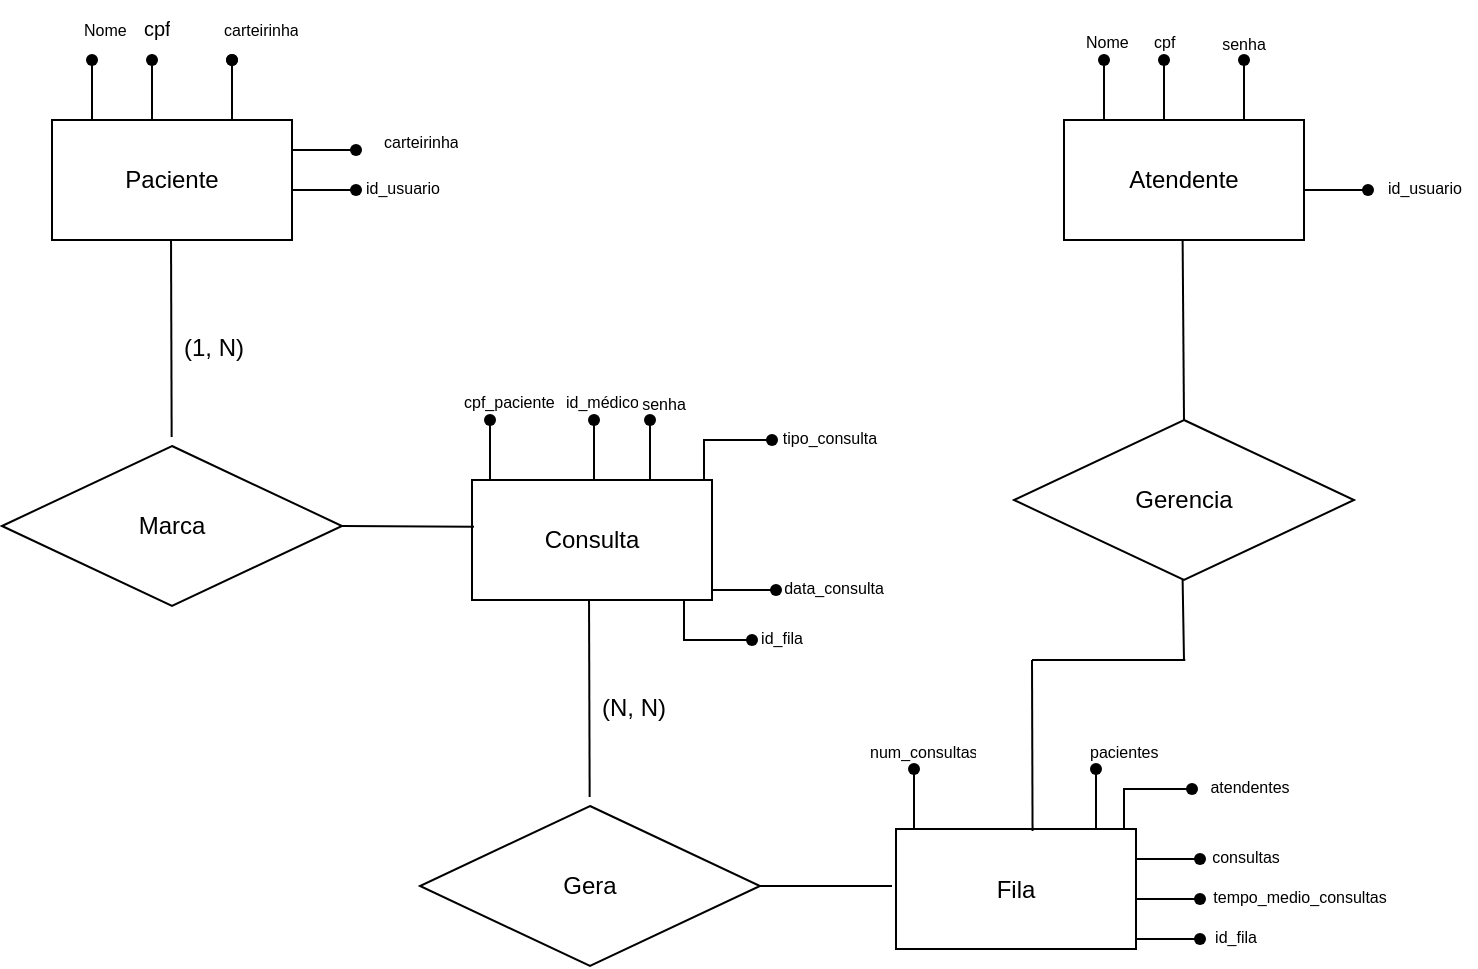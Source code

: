 <mxfile version="24.7.16">
  <diagram name="Página-1" id="Rne8Q4E5Z68Fv6RfJgmc">
    <mxGraphModel dx="1195" dy="622" grid="1" gridSize="10" guides="1" tooltips="1" connect="1" arrows="1" fold="1" page="1" pageScale="1" pageWidth="827" pageHeight="1169" math="0" shadow="0">
      <root>
        <mxCell id="0" />
        <mxCell id="1" parent="0" />
        <mxCell id="KwUUc0fZLPBuSwW-2aCg-1" value="Paciente" style="rounded=0;whiteSpace=wrap;html=1;" vertex="1" parent="1">
          <mxGeometry x="30" y="60" width="120" height="60" as="geometry" />
        </mxCell>
        <mxCell id="KwUUc0fZLPBuSwW-2aCg-4" value="" style="shape=partialRectangle;whiteSpace=wrap;html=1;right=0;top=0;bottom=0;fillColor=none;routingCenterX=-0.5;" vertex="1" parent="1">
          <mxGeometry x="50" y="30" width="10" height="30" as="geometry" />
        </mxCell>
        <mxCell id="KwUUc0fZLPBuSwW-2aCg-8" value="" style="group" vertex="1" connectable="0" parent="1">
          <mxGeometry x="40" width="40" height="40" as="geometry" />
        </mxCell>
        <mxCell id="KwUUc0fZLPBuSwW-2aCg-7" value="&lt;font style=&quot;font-size: 8px;&quot;&gt;Nome&lt;/font&gt;" style="text;strokeColor=none;fillColor=none;spacingLeft=4;spacingRight=4;overflow=hidden;rotatable=0;points=[[0,0.5],[1,0.5]];portConstraint=eastwest;fontSize=12;whiteSpace=wrap;html=1;" vertex="1" parent="KwUUc0fZLPBuSwW-2aCg-8">
          <mxGeometry width="40" height="20" as="geometry" />
        </mxCell>
        <mxCell id="KwUUc0fZLPBuSwW-2aCg-9" value="" style="group" vertex="1" connectable="0" parent="KwUUc0fZLPBuSwW-2aCg-8">
          <mxGeometry y="20" width="20" height="20" as="geometry" />
        </mxCell>
        <mxCell id="KwUUc0fZLPBuSwW-2aCg-6" style="edgeStyle=orthogonalEdgeStyle;rounded=0;orthogonalLoop=1;jettySize=auto;html=1;exitX=0;exitY=0;exitDx=0;exitDy=0;" edge="1" parent="KwUUc0fZLPBuSwW-2aCg-9" source="KwUUc0fZLPBuSwW-2aCg-4" target="KwUUc0fZLPBuSwW-2aCg-5">
          <mxGeometry relative="1" as="geometry" />
        </mxCell>
        <mxCell id="KwUUc0fZLPBuSwW-2aCg-5" value="" style="shape=waypoint;sketch=0;fillStyle=solid;size=6;pointerEvents=1;points=[];fillColor=none;resizable=0;rotatable=0;perimeter=centerPerimeter;snapToPoint=1;" vertex="1" parent="KwUUc0fZLPBuSwW-2aCg-9">
          <mxGeometry width="20" height="20" as="geometry" />
        </mxCell>
        <mxCell id="KwUUc0fZLPBuSwW-2aCg-13" value="" style="shape=partialRectangle;whiteSpace=wrap;html=1;right=0;top=0;bottom=0;fillColor=none;routingCenterX=-0.5;" vertex="1" parent="1">
          <mxGeometry x="80" y="30" width="10" height="30" as="geometry" />
        </mxCell>
        <mxCell id="KwUUc0fZLPBuSwW-2aCg-14" value="" style="group" vertex="1" connectable="0" parent="1">
          <mxGeometry x="70" width="40" height="40" as="geometry" />
        </mxCell>
        <mxCell id="KwUUc0fZLPBuSwW-2aCg-15" value="&lt;font size=&quot;1&quot;&gt;cpf&lt;/font&gt;" style="text;strokeColor=none;fillColor=none;spacingLeft=4;spacingRight=4;overflow=hidden;rotatable=0;points=[[0,0.5],[1,0.5]];portConstraint=eastwest;fontSize=12;whiteSpace=wrap;html=1;" vertex="1" parent="KwUUc0fZLPBuSwW-2aCg-14">
          <mxGeometry width="40" height="20" as="geometry" />
        </mxCell>
        <mxCell id="KwUUc0fZLPBuSwW-2aCg-16" value="" style="group" vertex="1" connectable="0" parent="KwUUc0fZLPBuSwW-2aCg-14">
          <mxGeometry y="20" width="20" height="20" as="geometry" />
        </mxCell>
        <mxCell id="KwUUc0fZLPBuSwW-2aCg-17" style="edgeStyle=orthogonalEdgeStyle;rounded=0;orthogonalLoop=1;jettySize=auto;html=1;exitX=0;exitY=0;exitDx=0;exitDy=0;" edge="1" parent="KwUUc0fZLPBuSwW-2aCg-16" target="KwUUc0fZLPBuSwW-2aCg-18">
          <mxGeometry relative="1" as="geometry" />
        </mxCell>
        <mxCell id="KwUUc0fZLPBuSwW-2aCg-18" value="" style="shape=waypoint;sketch=0;fillStyle=solid;size=6;pointerEvents=1;points=[];fillColor=none;resizable=0;rotatable=0;perimeter=centerPerimeter;snapToPoint=1;" vertex="1" parent="KwUUc0fZLPBuSwW-2aCg-16">
          <mxGeometry width="20" height="20" as="geometry" />
        </mxCell>
        <mxCell id="KwUUc0fZLPBuSwW-2aCg-19" value="" style="group" vertex="1" connectable="0" parent="1">
          <mxGeometry x="110" y="20" width="20" height="40" as="geometry" />
        </mxCell>
        <mxCell id="KwUUc0fZLPBuSwW-2aCg-20" style="edgeStyle=orthogonalEdgeStyle;rounded=0;orthogonalLoop=1;jettySize=auto;html=1;exitX=0;exitY=0;exitDx=0;exitDy=0;" edge="1" parent="KwUUc0fZLPBuSwW-2aCg-19" target="KwUUc0fZLPBuSwW-2aCg-21">
          <mxGeometry relative="1" as="geometry" />
        </mxCell>
        <mxCell id="KwUUc0fZLPBuSwW-2aCg-21" value="" style="shape=waypoint;sketch=0;fillStyle=solid;size=6;pointerEvents=1;points=[];fillColor=none;resizable=0;rotatable=0;perimeter=centerPerimeter;snapToPoint=1;" vertex="1" parent="KwUUc0fZLPBuSwW-2aCg-19">
          <mxGeometry width="20" height="20" as="geometry" />
        </mxCell>
        <mxCell id="KwUUc0fZLPBuSwW-2aCg-23" value="" style="shape=partialRectangle;whiteSpace=wrap;html=1;right=0;top=0;bottom=0;fillColor=none;routingCenterX=-0.5;" vertex="1" parent="KwUUc0fZLPBuSwW-2aCg-19">
          <mxGeometry x="10" y="10" width="10" height="30" as="geometry" />
        </mxCell>
        <mxCell id="KwUUc0fZLPBuSwW-2aCg-29" value="" style="group" vertex="1" connectable="0" parent="1">
          <mxGeometry x="110" width="50" height="40" as="geometry" />
        </mxCell>
        <mxCell id="KwUUc0fZLPBuSwW-2aCg-30" value="&lt;font style=&quot;font-size: 8px;&quot;&gt;carteirinha&lt;/font&gt;" style="text;strokeColor=none;fillColor=none;spacingLeft=4;spacingRight=4;overflow=hidden;rotatable=0;points=[[0,0.5],[1,0.5]];portConstraint=eastwest;fontSize=12;whiteSpace=wrap;html=1;" vertex="1" parent="KwUUc0fZLPBuSwW-2aCg-29">
          <mxGeometry width="50" height="20" as="geometry" />
        </mxCell>
        <mxCell id="KwUUc0fZLPBuSwW-2aCg-31" value="" style="group" vertex="1" connectable="0" parent="KwUUc0fZLPBuSwW-2aCg-29">
          <mxGeometry y="20" width="25" height="20" as="geometry" />
        </mxCell>
        <mxCell id="KwUUc0fZLPBuSwW-2aCg-32" style="edgeStyle=orthogonalEdgeStyle;rounded=0;orthogonalLoop=1;jettySize=auto;html=1;exitX=0;exitY=0;exitDx=0;exitDy=0;" edge="1" parent="KwUUc0fZLPBuSwW-2aCg-31" target="KwUUc0fZLPBuSwW-2aCg-33">
          <mxGeometry relative="1" as="geometry" />
        </mxCell>
        <mxCell id="KwUUc0fZLPBuSwW-2aCg-33" value="" style="shape=waypoint;sketch=0;fillStyle=solid;size=6;pointerEvents=1;points=[];fillColor=none;resizable=0;rotatable=0;perimeter=centerPerimeter;snapToPoint=1;" vertex="1" parent="KwUUc0fZLPBuSwW-2aCg-31">
          <mxGeometry width="20" height="20" as="geometry" />
        </mxCell>
        <mxCell id="KwUUc0fZLPBuSwW-2aCg-34" value="" style="line;strokeWidth=1;rotatable=0;dashed=0;labelPosition=right;align=left;verticalAlign=middle;spacingTop=0;spacingLeft=6;points=[];portConstraint=eastwest;" vertex="1" parent="1">
          <mxGeometry x="150" y="70" width="30" height="10" as="geometry" />
        </mxCell>
        <mxCell id="KwUUc0fZLPBuSwW-2aCg-40" value="" style="group" vertex="1" connectable="0" parent="1">
          <mxGeometry x="190" y="60" width="50" height="65" as="geometry" />
        </mxCell>
        <mxCell id="KwUUc0fZLPBuSwW-2aCg-41" value="&lt;font style=&quot;font-size: 8px;&quot;&gt;carteirinha&lt;/font&gt;" style="text;strokeColor=none;fillColor=none;spacingLeft=4;spacingRight=4;overflow=hidden;rotatable=0;points=[[0,0.5],[1,0.5]];portConstraint=eastwest;fontSize=8;whiteSpace=wrap;html=1;" vertex="1" parent="KwUUc0fZLPBuSwW-2aCg-40">
          <mxGeometry width="50" height="20" as="geometry" />
        </mxCell>
        <mxCell id="KwUUc0fZLPBuSwW-2aCg-57" value="" style="group" vertex="1" connectable="0" parent="KwUUc0fZLPBuSwW-2aCg-40">
          <mxGeometry x="-9" y="23" width="50" height="40" as="geometry" />
        </mxCell>
        <mxCell id="KwUUc0fZLPBuSwW-2aCg-58" value="id_usuario" style="text;strokeColor=none;fillColor=none;spacingLeft=4;spacingRight=4;overflow=hidden;rotatable=0;points=[[0,0.5],[1,0.5]];portConstraint=eastwest;fontSize=8;whiteSpace=wrap;html=1;" vertex="1" parent="KwUUc0fZLPBuSwW-2aCg-57">
          <mxGeometry width="50" height="20" as="geometry" />
        </mxCell>
        <mxCell id="KwUUc0fZLPBuSwW-2aCg-50" value="" style="group" vertex="1" connectable="0" parent="1">
          <mxGeometry x="172" y="65" width="20" height="20" as="geometry" />
        </mxCell>
        <mxCell id="KwUUc0fZLPBuSwW-2aCg-51" style="edgeStyle=orthogonalEdgeStyle;rounded=0;orthogonalLoop=1;jettySize=auto;html=1;exitX=0;exitY=0;exitDx=0;exitDy=0;" edge="1" parent="KwUUc0fZLPBuSwW-2aCg-50" target="KwUUc0fZLPBuSwW-2aCg-52">
          <mxGeometry relative="1" as="geometry" />
        </mxCell>
        <mxCell id="KwUUc0fZLPBuSwW-2aCg-52" value="" style="shape=waypoint;sketch=0;fillStyle=solid;size=6;pointerEvents=1;points=[];fillColor=none;resizable=0;rotatable=0;perimeter=centerPerimeter;snapToPoint=1;" vertex="1" parent="KwUUc0fZLPBuSwW-2aCg-50">
          <mxGeometry width="20" height="20" as="geometry" />
        </mxCell>
        <mxCell id="KwUUc0fZLPBuSwW-2aCg-53" value="" style="line;strokeWidth=1;rotatable=0;dashed=0;labelPosition=right;align=left;verticalAlign=middle;spacingTop=0;spacingLeft=6;points=[];portConstraint=eastwest;" vertex="1" parent="1">
          <mxGeometry x="150" y="90" width="30" height="10" as="geometry" />
        </mxCell>
        <mxCell id="KwUUc0fZLPBuSwW-2aCg-54" value="" style="group;fillColor=none;" vertex="1" connectable="0" parent="1">
          <mxGeometry x="172" y="85" width="20" height="20" as="geometry" />
        </mxCell>
        <mxCell id="KwUUc0fZLPBuSwW-2aCg-55" style="edgeStyle=orthogonalEdgeStyle;rounded=0;orthogonalLoop=1;jettySize=auto;html=1;exitX=0;exitY=0;exitDx=0;exitDy=0;" edge="1" parent="KwUUc0fZLPBuSwW-2aCg-54" target="KwUUc0fZLPBuSwW-2aCg-56">
          <mxGeometry relative="1" as="geometry" />
        </mxCell>
        <mxCell id="KwUUc0fZLPBuSwW-2aCg-56" value="" style="shape=waypoint;sketch=0;fillStyle=solid;size=6;pointerEvents=1;points=[];fillColor=none;resizable=0;rotatable=0;perimeter=centerPerimeter;snapToPoint=1;" vertex="1" parent="KwUUc0fZLPBuSwW-2aCg-54">
          <mxGeometry width="20" height="20" as="geometry" />
        </mxCell>
        <mxCell id="KwUUc0fZLPBuSwW-2aCg-59" value="Atendente" style="rounded=0;whiteSpace=wrap;html=1;" vertex="1" parent="1">
          <mxGeometry x="536" y="60" width="120" height="60" as="geometry" />
        </mxCell>
        <mxCell id="KwUUc0fZLPBuSwW-2aCg-60" value="" style="shape=partialRectangle;whiteSpace=wrap;html=1;right=0;top=0;bottom=0;fillColor=none;routingCenterX=-0.5;" vertex="1" parent="1">
          <mxGeometry x="556" y="30" width="10" height="30" as="geometry" />
        </mxCell>
        <mxCell id="KwUUc0fZLPBuSwW-2aCg-61" value="" style="group;fontSize=8;" vertex="1" connectable="0" parent="1">
          <mxGeometry x="424" width="40" height="40" as="geometry" />
        </mxCell>
        <mxCell id="KwUUc0fZLPBuSwW-2aCg-62" value="&lt;font style=&quot;font-size: 8px;&quot;&gt;Nome&lt;/font&gt;" style="text;strokeColor=none;fillColor=none;spacingLeft=4;spacingRight=4;overflow=hidden;rotatable=0;points=[[0,0.5],[1,0.5]];portConstraint=eastwest;fontSize=8;whiteSpace=wrap;html=1;" vertex="1" parent="KwUUc0fZLPBuSwW-2aCg-61">
          <mxGeometry x="117" y="10" width="40" height="20" as="geometry" />
        </mxCell>
        <mxCell id="KwUUc0fZLPBuSwW-2aCg-63" value="" style="group" vertex="1" connectable="0" parent="KwUUc0fZLPBuSwW-2aCg-61">
          <mxGeometry x="122" y="20" width="20" height="20" as="geometry" />
        </mxCell>
        <mxCell id="KwUUc0fZLPBuSwW-2aCg-64" value="" style="shape=waypoint;sketch=0;fillStyle=solid;size=6;pointerEvents=1;points=[];fillColor=none;resizable=0;rotatable=0;perimeter=centerPerimeter;snapToPoint=1;" vertex="1" parent="KwUUc0fZLPBuSwW-2aCg-63">
          <mxGeometry width="20" height="20" as="geometry" />
        </mxCell>
        <mxCell id="KwUUc0fZLPBuSwW-2aCg-65" style="edgeStyle=orthogonalEdgeStyle;rounded=0;orthogonalLoop=1;jettySize=auto;html=1;exitX=0;exitY=0;exitDx=0;exitDy=0;" edge="1" parent="1" source="KwUUc0fZLPBuSwW-2aCg-60" target="KwUUc0fZLPBuSwW-2aCg-64">
          <mxGeometry relative="1" as="geometry" />
        </mxCell>
        <mxCell id="KwUUc0fZLPBuSwW-2aCg-66" value="" style="shape=partialRectangle;whiteSpace=wrap;html=1;right=0;top=0;bottom=0;fillColor=none;routingCenterX=-0.5;" vertex="1" parent="1">
          <mxGeometry x="586" y="30" width="10" height="30" as="geometry" />
        </mxCell>
        <mxCell id="KwUUc0fZLPBuSwW-2aCg-67" value="" style="group" vertex="1" connectable="0" parent="1">
          <mxGeometry x="454" width="40" height="40" as="geometry" />
        </mxCell>
        <mxCell id="KwUUc0fZLPBuSwW-2aCg-69" value="" style="group" vertex="1" connectable="0" parent="KwUUc0fZLPBuSwW-2aCg-67">
          <mxGeometry x="122" y="20" width="20" height="20" as="geometry" />
        </mxCell>
        <mxCell id="KwUUc0fZLPBuSwW-2aCg-70" style="edgeStyle=orthogonalEdgeStyle;rounded=0;orthogonalLoop=1;jettySize=auto;html=1;exitX=0;exitY=0;exitDx=0;exitDy=0;" edge="1" parent="KwUUc0fZLPBuSwW-2aCg-69" target="KwUUc0fZLPBuSwW-2aCg-71">
          <mxGeometry relative="1" as="geometry" />
        </mxCell>
        <mxCell id="KwUUc0fZLPBuSwW-2aCg-71" value="" style="shape=waypoint;sketch=0;fillStyle=solid;size=6;pointerEvents=1;points=[];fillColor=none;resizable=0;rotatable=0;perimeter=centerPerimeter;snapToPoint=1;" vertex="1" parent="KwUUc0fZLPBuSwW-2aCg-69">
          <mxGeometry width="20" height="20" as="geometry" />
        </mxCell>
        <mxCell id="KwUUc0fZLPBuSwW-2aCg-72" value="" style="group" vertex="1" connectable="0" parent="1">
          <mxGeometry x="616" y="20" width="20" height="40" as="geometry" />
        </mxCell>
        <mxCell id="KwUUc0fZLPBuSwW-2aCg-73" style="edgeStyle=orthogonalEdgeStyle;rounded=0;orthogonalLoop=1;jettySize=auto;html=1;exitX=0;exitY=0;exitDx=0;exitDy=0;" edge="1" parent="KwUUc0fZLPBuSwW-2aCg-72" target="KwUUc0fZLPBuSwW-2aCg-74">
          <mxGeometry relative="1" as="geometry" />
        </mxCell>
        <mxCell id="KwUUc0fZLPBuSwW-2aCg-74" value="" style="shape=waypoint;sketch=0;fillStyle=solid;size=6;pointerEvents=1;points=[];fillColor=none;resizable=0;rotatable=0;perimeter=centerPerimeter;snapToPoint=1;" vertex="1" parent="KwUUc0fZLPBuSwW-2aCg-72">
          <mxGeometry width="20" height="20" as="geometry" />
        </mxCell>
        <mxCell id="KwUUc0fZLPBuSwW-2aCg-75" value="" style="shape=partialRectangle;whiteSpace=wrap;html=1;right=0;top=0;bottom=0;fillColor=none;routingCenterX=-0.5;" vertex="1" parent="KwUUc0fZLPBuSwW-2aCg-72">
          <mxGeometry x="10" y="10" width="10" height="30" as="geometry" />
        </mxCell>
        <mxCell id="KwUUc0fZLPBuSwW-2aCg-76" value="senha" style="group;fontSize=8;" vertex="1" connectable="0" parent="1">
          <mxGeometry x="601" y="11" width="50" height="20" as="geometry" />
        </mxCell>
        <mxCell id="KwUUc0fZLPBuSwW-2aCg-89" value="" style="line;strokeWidth=1;rotatable=0;dashed=0;labelPosition=right;align=left;verticalAlign=middle;spacingTop=0;spacingLeft=6;points=[];portConstraint=eastwest;" vertex="1" parent="1">
          <mxGeometry x="656" y="90" width="30" height="10" as="geometry" />
        </mxCell>
        <mxCell id="KwUUc0fZLPBuSwW-2aCg-90" value="" style="group;fillColor=none;" vertex="1" connectable="0" parent="1">
          <mxGeometry x="678" y="85" width="20" height="20" as="geometry" />
        </mxCell>
        <mxCell id="KwUUc0fZLPBuSwW-2aCg-91" style="edgeStyle=orthogonalEdgeStyle;rounded=0;orthogonalLoop=1;jettySize=auto;html=1;exitX=0;exitY=0;exitDx=0;exitDy=0;" edge="1" parent="KwUUc0fZLPBuSwW-2aCg-90" target="KwUUc0fZLPBuSwW-2aCg-92">
          <mxGeometry relative="1" as="geometry" />
        </mxCell>
        <mxCell id="KwUUc0fZLPBuSwW-2aCg-92" value="" style="shape=waypoint;sketch=0;fillStyle=solid;size=6;pointerEvents=1;points=[];fillColor=none;resizable=0;rotatable=0;perimeter=centerPerimeter;snapToPoint=1;" vertex="1" parent="KwUUc0fZLPBuSwW-2aCg-90">
          <mxGeometry width="20" height="20" as="geometry" />
        </mxCell>
        <mxCell id="KwUUc0fZLPBuSwW-2aCg-68" value="&lt;font style=&quot;font-size: 8px;&quot;&gt;cpf&lt;/font&gt;" style="text;strokeColor=none;fillColor=none;spacingLeft=4;spacingRight=4;overflow=hidden;rotatable=0;points=[[0,0.5],[1,0.5]];portConstraint=eastwest;fontSize=8;whiteSpace=wrap;html=1;" vertex="1" parent="1">
          <mxGeometry x="575" y="10" width="37" height="20" as="geometry" />
        </mxCell>
        <mxCell id="KwUUc0fZLPBuSwW-2aCg-85" value="id_usuario" style="text;strokeColor=none;fillColor=none;spacingLeft=4;spacingRight=4;overflow=hidden;rotatable=0;points=[[0,0.5],[1,0.5]];portConstraint=eastwest;fontSize=8;whiteSpace=wrap;html=1;" vertex="1" parent="1">
          <mxGeometry x="692" y="82.5" width="50" height="20" as="geometry" />
        </mxCell>
        <mxCell id="KwUUc0fZLPBuSwW-2aCg-93" value="Consulta" style="rounded=0;whiteSpace=wrap;html=1;" vertex="1" parent="1">
          <mxGeometry x="240" y="240" width="120" height="60" as="geometry" />
        </mxCell>
        <mxCell id="KwUUc0fZLPBuSwW-2aCg-94" value="" style="shape=partialRectangle;whiteSpace=wrap;html=1;right=0;top=0;bottom=0;fillColor=none;routingCenterX=-0.5;" vertex="1" parent="1">
          <mxGeometry x="249" y="210" width="10" height="30" as="geometry" />
        </mxCell>
        <mxCell id="KwUUc0fZLPBuSwW-2aCg-99" style="edgeStyle=orthogonalEdgeStyle;rounded=0;orthogonalLoop=1;jettySize=auto;html=1;exitX=0;exitY=0;exitDx=0;exitDy=0;" edge="1" parent="1" source="KwUUc0fZLPBuSwW-2aCg-94" target="KwUUc0fZLPBuSwW-2aCg-98">
          <mxGeometry relative="1" as="geometry" />
        </mxCell>
        <mxCell id="KwUUc0fZLPBuSwW-2aCg-100" value="" style="shape=partialRectangle;whiteSpace=wrap;html=1;right=0;top=0;bottom=0;fillColor=none;routingCenterX=-0.5;" vertex="1" parent="1">
          <mxGeometry x="301" y="210" width="10" height="30" as="geometry" />
        </mxCell>
        <mxCell id="KwUUc0fZLPBuSwW-2aCg-101" value="" style="group" vertex="1" connectable="0" parent="1">
          <mxGeometry x="291" y="180" width="40" height="40" as="geometry" />
        </mxCell>
        <mxCell id="KwUUc0fZLPBuSwW-2aCg-102" value="" style="group" vertex="1" connectable="0" parent="KwUUc0fZLPBuSwW-2aCg-101">
          <mxGeometry y="20" width="20" height="20" as="geometry" />
        </mxCell>
        <mxCell id="KwUUc0fZLPBuSwW-2aCg-103" style="edgeStyle=orthogonalEdgeStyle;rounded=0;orthogonalLoop=1;jettySize=auto;html=1;exitX=0;exitY=0;exitDx=0;exitDy=0;" edge="1" parent="KwUUc0fZLPBuSwW-2aCg-102" target="KwUUc0fZLPBuSwW-2aCg-104">
          <mxGeometry relative="1" as="geometry" />
        </mxCell>
        <mxCell id="KwUUc0fZLPBuSwW-2aCg-104" value="" style="shape=waypoint;sketch=0;fillStyle=solid;size=6;pointerEvents=1;points=[];fillColor=none;resizable=0;rotatable=0;perimeter=centerPerimeter;snapToPoint=1;" vertex="1" parent="KwUUc0fZLPBuSwW-2aCg-102">
          <mxGeometry width="20" height="20" as="geometry" />
        </mxCell>
        <mxCell id="KwUUc0fZLPBuSwW-2aCg-109" value="senha" style="group;fontSize=8;" vertex="1" connectable="0" parent="1">
          <mxGeometry x="311" y="191" width="50" height="20" as="geometry" />
        </mxCell>
        <mxCell id="KwUUc0fZLPBuSwW-2aCg-110" value="" style="line;strokeWidth=1;rotatable=0;dashed=0;labelPosition=right;align=left;verticalAlign=middle;spacingTop=0;spacingLeft=6;points=[];portConstraint=eastwest;" vertex="1" parent="1">
          <mxGeometry x="360" y="290" width="30" height="10" as="geometry" />
        </mxCell>
        <mxCell id="KwUUc0fZLPBuSwW-2aCg-111" value="" style="group;fillColor=none;" vertex="1" connectable="0" parent="1">
          <mxGeometry x="382" y="285" width="20" height="20" as="geometry" />
        </mxCell>
        <mxCell id="KwUUc0fZLPBuSwW-2aCg-112" style="edgeStyle=orthogonalEdgeStyle;rounded=0;orthogonalLoop=1;jettySize=auto;html=1;exitX=0;exitY=0;exitDx=0;exitDy=0;" edge="1" parent="KwUUc0fZLPBuSwW-2aCg-111" target="KwUUc0fZLPBuSwW-2aCg-113">
          <mxGeometry relative="1" as="geometry" />
        </mxCell>
        <mxCell id="KwUUc0fZLPBuSwW-2aCg-113" value="" style="shape=waypoint;sketch=0;fillStyle=solid;size=6;pointerEvents=1;points=[];fillColor=none;resizable=0;rotatable=0;perimeter=centerPerimeter;snapToPoint=1;" vertex="1" parent="KwUUc0fZLPBuSwW-2aCg-111">
          <mxGeometry width="20" height="20" as="geometry" />
        </mxCell>
        <mxCell id="KwUUc0fZLPBuSwW-2aCg-114" value="id_médico" style="text;strokeColor=none;fillColor=none;spacingLeft=4;spacingRight=4;overflow=hidden;rotatable=0;points=[[0,0.5],[1,0.5]];portConstraint=eastwest;fontSize=8;whiteSpace=wrap;html=1;" vertex="1" parent="1">
          <mxGeometry x="281" y="190" width="51" height="20" as="geometry" />
        </mxCell>
        <mxCell id="KwUUc0fZLPBuSwW-2aCg-96" value="cpf_paciente" style="text;strokeColor=none;fillColor=none;spacingLeft=4;spacingRight=4;overflow=hidden;rotatable=0;points=[[0,0.5],[1,0.5]];portConstraint=eastwest;fontSize=8;whiteSpace=wrap;html=1;" vertex="1" parent="1">
          <mxGeometry x="230" y="190" width="55" height="20" as="geometry" />
        </mxCell>
        <mxCell id="KwUUc0fZLPBuSwW-2aCg-97" value="" style="group" vertex="1" connectable="0" parent="1">
          <mxGeometry x="239" y="200" width="20" height="20" as="geometry" />
        </mxCell>
        <mxCell id="KwUUc0fZLPBuSwW-2aCg-98" value="" style="shape=waypoint;sketch=0;fillStyle=solid;size=6;pointerEvents=1;points=[];fillColor=none;resizable=0;rotatable=0;perimeter=centerPerimeter;snapToPoint=1;" vertex="1" parent="KwUUc0fZLPBuSwW-2aCg-97">
          <mxGeometry width="20" height="20" as="geometry" />
        </mxCell>
        <mxCell id="KwUUc0fZLPBuSwW-2aCg-116" value="data_consulta" style="group;fontSize=8;" vertex="1" connectable="0" parent="1">
          <mxGeometry x="396" y="283" width="50" height="20" as="geometry" />
        </mxCell>
        <mxCell id="KwUUc0fZLPBuSwW-2aCg-121" value="tipo_consulta" style="group;fontSize=8;" vertex="1" connectable="0" parent="1">
          <mxGeometry x="394" y="208" width="50" height="20" as="geometry" />
        </mxCell>
        <mxCell id="KwUUc0fZLPBuSwW-2aCg-126" value="id_fila" style="group;fontSize=8;" vertex="1" connectable="0" parent="1">
          <mxGeometry x="370" y="308" width="50" height="20" as="geometry" />
        </mxCell>
        <mxCell id="KwUUc0fZLPBuSwW-2aCg-130" value="Marca" style="rhombus;whiteSpace=wrap;html=1;" vertex="1" parent="1">
          <mxGeometry x="5" y="223" width="170" height="80" as="geometry" />
        </mxCell>
        <mxCell id="KwUUc0fZLPBuSwW-2aCg-131" value="" style="endArrow=none;html=1;rounded=0;entryX=0.499;entryY=-0.057;entryDx=0;entryDy=0;entryPerimeter=0;" edge="1" parent="1" target="KwUUc0fZLPBuSwW-2aCg-130">
          <mxGeometry width="50" height="50" relative="1" as="geometry">
            <mxPoint x="89.51" y="120" as="sourcePoint" />
            <mxPoint x="89.51" y="180" as="targetPoint" />
          </mxGeometry>
        </mxCell>
        <mxCell id="KwUUc0fZLPBuSwW-2aCg-132" value="" style="endArrow=none;html=1;rounded=0;entryX=0.008;entryY=0.389;entryDx=0;entryDy=0;entryPerimeter=0;exitX=1;exitY=0.5;exitDx=0;exitDy=0;" edge="1" parent="1" source="KwUUc0fZLPBuSwW-2aCg-130" target="KwUUc0fZLPBuSwW-2aCg-93">
          <mxGeometry width="50" height="50" relative="1" as="geometry">
            <mxPoint x="190" y="263" as="sourcePoint" />
            <mxPoint x="220" y="263" as="targetPoint" />
          </mxGeometry>
        </mxCell>
        <mxCell id="KwUUc0fZLPBuSwW-2aCg-133" value="(1, N)" style="text;strokeColor=none;fillColor=none;spacingLeft=4;spacingRight=4;overflow=hidden;rotatable=0;points=[[0,0.5],[1,0.5]];portConstraint=eastwest;fontSize=12;whiteSpace=wrap;html=1;" vertex="1" parent="1">
          <mxGeometry x="90" y="160" width="40" height="30" as="geometry" />
        </mxCell>
        <mxCell id="KwUUc0fZLPBuSwW-2aCg-136" value="" style="endArrow=none;html=1;rounded=0;entryX=0.008;entryY=0.389;entryDx=0;entryDy=0;entryPerimeter=0;exitX=1;exitY=0.5;exitDx=0;exitDy=0;" edge="1" parent="1">
          <mxGeometry width="50" height="50" relative="1" as="geometry">
            <mxPoint x="680" y="265.0" as="sourcePoint" />
            <mxPoint x="680.0" y="265" as="targetPoint" />
          </mxGeometry>
        </mxCell>
        <mxCell id="KwUUc0fZLPBuSwW-2aCg-139" value="Fila" style="rounded=0;whiteSpace=wrap;html=1;" vertex="1" parent="1">
          <mxGeometry x="452" y="414.5" width="120" height="60" as="geometry" />
        </mxCell>
        <mxCell id="KwUUc0fZLPBuSwW-2aCg-140" value="" style="shape=partialRectangle;whiteSpace=wrap;html=1;right=0;top=0;bottom=0;fillColor=none;routingCenterX=-0.5;" vertex="1" parent="1">
          <mxGeometry x="461" y="384.5" width="10" height="30" as="geometry" />
        </mxCell>
        <mxCell id="KwUUc0fZLPBuSwW-2aCg-141" style="edgeStyle=orthogonalEdgeStyle;rounded=0;orthogonalLoop=1;jettySize=auto;html=1;exitX=0;exitY=0;exitDx=0;exitDy=0;" edge="1" parent="1" source="KwUUc0fZLPBuSwW-2aCg-140" target="KwUUc0fZLPBuSwW-2aCg-155">
          <mxGeometry relative="1" as="geometry" />
        </mxCell>
        <mxCell id="KwUUc0fZLPBuSwW-2aCg-142" value="" style="shape=partialRectangle;whiteSpace=wrap;html=1;right=0;top=0;bottom=0;fillColor=none;routingCenterX=-0.5;" vertex="1" parent="1">
          <mxGeometry x="552" y="384.5" width="10" height="30" as="geometry" />
        </mxCell>
        <mxCell id="KwUUc0fZLPBuSwW-2aCg-143" value="" style="group" vertex="1" connectable="0" parent="1">
          <mxGeometry x="503" y="354.5" width="40" height="40" as="geometry" />
        </mxCell>
        <mxCell id="KwUUc0fZLPBuSwW-2aCg-144" value="" style="group" vertex="1" connectable="0" parent="KwUUc0fZLPBuSwW-2aCg-143">
          <mxGeometry y="20" width="20" height="20" as="geometry" />
        </mxCell>
        <mxCell id="KwUUc0fZLPBuSwW-2aCg-145" style="edgeStyle=orthogonalEdgeStyle;rounded=0;orthogonalLoop=1;jettySize=auto;html=1;exitX=0;exitY=0;exitDx=0;exitDy=0;" edge="1" parent="KwUUc0fZLPBuSwW-2aCg-144" target="KwUUc0fZLPBuSwW-2aCg-146">
          <mxGeometry relative="1" as="geometry" />
        </mxCell>
        <mxCell id="KwUUc0fZLPBuSwW-2aCg-146" value="" style="shape=waypoint;sketch=0;fillStyle=solid;size=6;pointerEvents=1;points=[];fillColor=none;resizable=0;rotatable=0;perimeter=centerPerimeter;snapToPoint=1;" vertex="1" parent="KwUUc0fZLPBuSwW-2aCg-144">
          <mxGeometry x="39" width="20" height="20" as="geometry" />
        </mxCell>
        <mxCell id="KwUUc0fZLPBuSwW-2aCg-148" value="" style="line;strokeWidth=1;rotatable=0;dashed=0;labelPosition=right;align=left;verticalAlign=middle;spacingTop=0;spacingLeft=6;points=[];portConstraint=eastwest;" vertex="1" parent="1">
          <mxGeometry x="572" y="444.5" width="30" height="10" as="geometry" />
        </mxCell>
        <mxCell id="KwUUc0fZLPBuSwW-2aCg-149" value="" style="group;fillColor=none;" vertex="1" connectable="0" parent="1">
          <mxGeometry x="594" y="439.5" width="20" height="20" as="geometry" />
        </mxCell>
        <mxCell id="KwUUc0fZLPBuSwW-2aCg-150" style="edgeStyle=orthogonalEdgeStyle;rounded=0;orthogonalLoop=1;jettySize=auto;html=1;exitX=0;exitY=0;exitDx=0;exitDy=0;" edge="1" parent="KwUUc0fZLPBuSwW-2aCg-149" target="KwUUc0fZLPBuSwW-2aCg-151">
          <mxGeometry relative="1" as="geometry" />
        </mxCell>
        <mxCell id="KwUUc0fZLPBuSwW-2aCg-151" value="" style="shape=waypoint;sketch=0;fillStyle=solid;size=6;pointerEvents=1;points=[];fillColor=none;resizable=0;rotatable=0;perimeter=centerPerimeter;snapToPoint=1;" vertex="1" parent="KwUUc0fZLPBuSwW-2aCg-149">
          <mxGeometry width="20" height="20" as="geometry" />
        </mxCell>
        <mxCell id="KwUUc0fZLPBuSwW-2aCg-152" value="pacientes" style="text;strokeColor=none;fillColor=none;spacingLeft=4;spacingRight=4;overflow=hidden;rotatable=0;points=[[0,0.5],[1,0.5]];portConstraint=eastwest;fontSize=8;whiteSpace=wrap;html=1;" vertex="1" parent="1">
          <mxGeometry x="543" y="364.5" width="51" height="20" as="geometry" />
        </mxCell>
        <mxCell id="KwUUc0fZLPBuSwW-2aCg-153" value="num_consultas" style="text;strokeColor=none;fillColor=none;spacingLeft=4;spacingRight=4;overflow=hidden;rotatable=0;points=[[0,0.5],[1,0.5]];portConstraint=eastwest;fontSize=8;whiteSpace=wrap;html=1;" vertex="1" parent="1">
          <mxGeometry x="433" y="364.5" width="63" height="20" as="geometry" />
        </mxCell>
        <mxCell id="KwUUc0fZLPBuSwW-2aCg-154" value="" style="group" vertex="1" connectable="0" parent="1">
          <mxGeometry x="451" y="374.5" width="20" height="20" as="geometry" />
        </mxCell>
        <mxCell id="KwUUc0fZLPBuSwW-2aCg-155" value="" style="shape=waypoint;sketch=0;fillStyle=solid;size=6;pointerEvents=1;points=[];fillColor=none;resizable=0;rotatable=0;perimeter=centerPerimeter;snapToPoint=1;" vertex="1" parent="KwUUc0fZLPBuSwW-2aCg-154">
          <mxGeometry width="20" height="20" as="geometry" />
        </mxCell>
        <mxCell id="KwUUc0fZLPBuSwW-2aCg-158" value="tempo_medio_consultas" style="group;fontSize=8;" vertex="1" connectable="0" parent="1">
          <mxGeometry x="629" y="437.5" width="50" height="20" as="geometry" />
        </mxCell>
        <mxCell id="KwUUc0fZLPBuSwW-2aCg-159" value="" style="line;strokeWidth=1;rotatable=0;dashed=0;labelPosition=right;align=left;verticalAlign=middle;spacingTop=0;spacingLeft=6;points=[];portConstraint=eastwest;" vertex="1" parent="1">
          <mxGeometry x="572" y="424.5" width="30" height="10" as="geometry" />
        </mxCell>
        <mxCell id="KwUUc0fZLPBuSwW-2aCg-160" value="" style="group;fillColor=none;" vertex="1" connectable="0" parent="1">
          <mxGeometry x="594" y="419.5" width="20" height="20" as="geometry" />
        </mxCell>
        <mxCell id="KwUUc0fZLPBuSwW-2aCg-161" style="edgeStyle=orthogonalEdgeStyle;rounded=0;orthogonalLoop=1;jettySize=auto;html=1;exitX=0;exitY=0;exitDx=0;exitDy=0;" edge="1" parent="KwUUc0fZLPBuSwW-2aCg-160" target="KwUUc0fZLPBuSwW-2aCg-162">
          <mxGeometry relative="1" as="geometry" />
        </mxCell>
        <mxCell id="KwUUc0fZLPBuSwW-2aCg-162" value="" style="shape=waypoint;sketch=0;fillStyle=solid;size=6;pointerEvents=1;points=[];fillColor=none;resizable=0;rotatable=0;perimeter=centerPerimeter;snapToPoint=1;" vertex="1" parent="KwUUc0fZLPBuSwW-2aCg-160">
          <mxGeometry width="20" height="20" as="geometry" />
        </mxCell>
        <mxCell id="KwUUc0fZLPBuSwW-2aCg-163" value="consultas" style="group;fontSize=8;" vertex="1" connectable="0" parent="1">
          <mxGeometry x="602" y="417.5" width="50" height="20" as="geometry" />
        </mxCell>
        <mxCell id="KwUUc0fZLPBuSwW-2aCg-164" value="" style="line;strokeWidth=1;rotatable=0;dashed=0;labelPosition=right;align=left;verticalAlign=middle;spacingTop=0;spacingLeft=6;points=[];portConstraint=eastwest;" vertex="1" parent="1">
          <mxGeometry x="572" y="464.5" width="30" height="10" as="geometry" />
        </mxCell>
        <mxCell id="KwUUc0fZLPBuSwW-2aCg-165" value="" style="group;fillColor=none;" vertex="1" connectable="0" parent="1">
          <mxGeometry x="594" y="459.5" width="20" height="20" as="geometry" />
        </mxCell>
        <mxCell id="KwUUc0fZLPBuSwW-2aCg-166" style="edgeStyle=orthogonalEdgeStyle;rounded=0;orthogonalLoop=1;jettySize=auto;html=1;exitX=0;exitY=0;exitDx=0;exitDy=0;" edge="1" parent="KwUUc0fZLPBuSwW-2aCg-165" target="KwUUc0fZLPBuSwW-2aCg-167">
          <mxGeometry relative="1" as="geometry" />
        </mxCell>
        <mxCell id="KwUUc0fZLPBuSwW-2aCg-167" value="" style="shape=waypoint;sketch=0;fillStyle=solid;size=6;pointerEvents=1;points=[];fillColor=none;resizable=0;rotatable=0;perimeter=centerPerimeter;snapToPoint=1;" vertex="1" parent="KwUUc0fZLPBuSwW-2aCg-165">
          <mxGeometry width="20" height="20" as="geometry" />
        </mxCell>
        <mxCell id="KwUUc0fZLPBuSwW-2aCg-168" value="id_fila" style="group;fontSize=8;" vertex="1" connectable="0" parent="1">
          <mxGeometry x="597" y="457.5" width="50" height="20" as="geometry" />
        </mxCell>
        <mxCell id="KwUUc0fZLPBuSwW-2aCg-171" value="Gera" style="rhombus;whiteSpace=wrap;html=1;" vertex="1" parent="1">
          <mxGeometry x="214" y="403" width="170" height="80" as="geometry" />
        </mxCell>
        <mxCell id="KwUUc0fZLPBuSwW-2aCg-172" value="" style="endArrow=none;html=1;rounded=0;entryX=0.499;entryY=-0.057;entryDx=0;entryDy=0;entryPerimeter=0;" edge="1" parent="1" target="KwUUc0fZLPBuSwW-2aCg-171">
          <mxGeometry width="50" height="50" relative="1" as="geometry">
            <mxPoint x="298.51" y="300" as="sourcePoint" />
            <mxPoint x="298.51" y="360" as="targetPoint" />
          </mxGeometry>
        </mxCell>
        <mxCell id="KwUUc0fZLPBuSwW-2aCg-173" value="" style="endArrow=none;html=1;rounded=0;entryX=0.008;entryY=0.389;entryDx=0;entryDy=0;entryPerimeter=0;exitX=1;exitY=0.5;exitDx=0;exitDy=0;" edge="1" parent="1" source="KwUUc0fZLPBuSwW-2aCg-171">
          <mxGeometry width="50" height="50" relative="1" as="geometry">
            <mxPoint x="399" y="443" as="sourcePoint" />
            <mxPoint x="450" y="443" as="targetPoint" />
          </mxGeometry>
        </mxCell>
        <mxCell id="KwUUc0fZLPBuSwW-2aCg-174" value="(N, N)" style="text;strokeColor=none;fillColor=none;spacingLeft=4;spacingRight=4;overflow=hidden;rotatable=0;points=[[0,0.5],[1,0.5]];portConstraint=eastwest;fontSize=12;whiteSpace=wrap;html=1;" vertex="1" parent="1">
          <mxGeometry x="299" y="340" width="51" height="30" as="geometry" />
        </mxCell>
        <mxCell id="KwUUc0fZLPBuSwW-2aCg-179" value="" style="shape=partialRectangle;whiteSpace=wrap;html=1;bottom=0;right=0;fillColor=none;" vertex="1" parent="1">
          <mxGeometry x="356" y="220" width="34" height="20" as="geometry" />
        </mxCell>
        <mxCell id="KwUUc0fZLPBuSwW-2aCg-180" value="" style="shape=waypoint;sketch=0;fillStyle=solid;size=6;pointerEvents=1;points=[];fillColor=none;resizable=0;rotatable=0;perimeter=centerPerimeter;snapToPoint=1;" vertex="1" parent="1">
          <mxGeometry x="319" y="200" width="20" height="20" as="geometry" />
        </mxCell>
        <mxCell id="KwUUc0fZLPBuSwW-2aCg-181" value="" style="shape=partialRectangle;whiteSpace=wrap;html=1;right=0;top=0;bottom=0;fillColor=none;routingCenterX=-0.5;" vertex="1" parent="1">
          <mxGeometry x="329" y="210" width="10" height="30" as="geometry" />
        </mxCell>
        <mxCell id="KwUUc0fZLPBuSwW-2aCg-182" value="" style="group;fillColor=none;" vertex="1" connectable="0" parent="1">
          <mxGeometry x="380" y="210" width="20" height="20" as="geometry" />
        </mxCell>
        <mxCell id="KwUUc0fZLPBuSwW-2aCg-183" style="edgeStyle=orthogonalEdgeStyle;rounded=0;orthogonalLoop=1;jettySize=auto;html=1;exitX=0;exitY=0;exitDx=0;exitDy=0;" edge="1" parent="KwUUc0fZLPBuSwW-2aCg-182" target="KwUUc0fZLPBuSwW-2aCg-184">
          <mxGeometry relative="1" as="geometry" />
        </mxCell>
        <mxCell id="KwUUc0fZLPBuSwW-2aCg-184" value="" style="shape=waypoint;sketch=0;fillStyle=solid;size=6;pointerEvents=1;points=[];fillColor=none;resizable=0;rotatable=0;perimeter=centerPerimeter;snapToPoint=1;" vertex="1" parent="KwUUc0fZLPBuSwW-2aCg-182">
          <mxGeometry width="20" height="20" as="geometry" />
        </mxCell>
        <mxCell id="KwUUc0fZLPBuSwW-2aCg-185" value="" style="shape=partialRectangle;whiteSpace=wrap;html=1;bottom=0;right=0;fillColor=none;flipH=0;flipV=1;" vertex="1" parent="1">
          <mxGeometry x="346" y="300" width="34" height="20" as="geometry" />
        </mxCell>
        <mxCell id="KwUUc0fZLPBuSwW-2aCg-186" value="" style="group;fillColor=none;flipH=0;flipV=1;" vertex="1" connectable="0" parent="1">
          <mxGeometry x="370" y="310" width="20" height="20" as="geometry" />
        </mxCell>
        <mxCell id="KwUUc0fZLPBuSwW-2aCg-187" style="edgeStyle=orthogonalEdgeStyle;rounded=0;orthogonalLoop=1;jettySize=auto;html=1;exitX=0;exitY=0;exitDx=0;exitDy=0;" edge="1" parent="KwUUc0fZLPBuSwW-2aCg-186" target="KwUUc0fZLPBuSwW-2aCg-188">
          <mxGeometry relative="1" as="geometry" />
        </mxCell>
        <mxCell id="KwUUc0fZLPBuSwW-2aCg-188" value="" style="shape=waypoint;sketch=0;fillStyle=solid;size=6;pointerEvents=1;points=[];fillColor=none;resizable=0;rotatable=0;perimeter=centerPerimeter;snapToPoint=1;" vertex="1" parent="KwUUc0fZLPBuSwW-2aCg-186">
          <mxGeometry width="20" height="20" as="geometry" />
        </mxCell>
        <mxCell id="KwUUc0fZLPBuSwW-2aCg-191" value="Gerencia" style="rhombus;whiteSpace=wrap;html=1;" vertex="1" parent="1">
          <mxGeometry x="511" y="210" width="170" height="80" as="geometry" />
        </mxCell>
        <mxCell id="KwUUc0fZLPBuSwW-2aCg-193" value="" style="endArrow=none;html=1;rounded=0;entryX=0.5;entryY=0;entryDx=0;entryDy=0;" edge="1" parent="1" target="KwUUc0fZLPBuSwW-2aCg-191">
          <mxGeometry width="50" height="50" relative="1" as="geometry">
            <mxPoint x="595.31" y="120" as="sourcePoint" />
            <mxPoint x="596" y="190" as="targetPoint" />
          </mxGeometry>
        </mxCell>
        <mxCell id="KwUUc0fZLPBuSwW-2aCg-194" value="atendentes" style="group;fontSize=8;" vertex="1" connectable="0" parent="1">
          <mxGeometry x="604" y="382.5" width="50" height="20" as="geometry" />
        </mxCell>
        <mxCell id="KwUUc0fZLPBuSwW-2aCg-195" value="" style="shape=partialRectangle;whiteSpace=wrap;html=1;bottom=0;right=0;fillColor=none;" vertex="1" parent="1">
          <mxGeometry x="566" y="394.5" width="34" height="20" as="geometry" />
        </mxCell>
        <mxCell id="KwUUc0fZLPBuSwW-2aCg-196" value="" style="group;fillColor=none;" vertex="1" connectable="0" parent="1">
          <mxGeometry x="590" y="384.5" width="20" height="20" as="geometry" />
        </mxCell>
        <mxCell id="KwUUc0fZLPBuSwW-2aCg-197" style="edgeStyle=orthogonalEdgeStyle;rounded=0;orthogonalLoop=1;jettySize=auto;html=1;exitX=0;exitY=0;exitDx=0;exitDy=0;" edge="1" parent="KwUUc0fZLPBuSwW-2aCg-196" target="KwUUc0fZLPBuSwW-2aCg-198">
          <mxGeometry relative="1" as="geometry" />
        </mxCell>
        <mxCell id="KwUUc0fZLPBuSwW-2aCg-198" value="" style="shape=waypoint;sketch=0;fillStyle=solid;size=6;pointerEvents=1;points=[];fillColor=none;resizable=0;rotatable=0;perimeter=centerPerimeter;snapToPoint=1;" vertex="1" parent="KwUUc0fZLPBuSwW-2aCg-196">
          <mxGeometry width="20" height="20" as="geometry" />
        </mxCell>
        <mxCell id="KwUUc0fZLPBuSwW-2aCg-200" value="" style="endArrow=none;html=1;rounded=0;" edge="1" parent="1">
          <mxGeometry width="50" height="50" relative="1" as="geometry">
            <mxPoint x="595.31" y="290" as="sourcePoint" />
            <mxPoint x="596" y="330" as="targetPoint" />
          </mxGeometry>
        </mxCell>
        <mxCell id="KwUUc0fZLPBuSwW-2aCg-201" value="" style="endArrow=none;html=1;rounded=0;" edge="1" parent="1">
          <mxGeometry width="50" height="50" relative="1" as="geometry">
            <mxPoint x="596.65" y="330" as="sourcePoint" />
            <mxPoint x="520" y="330" as="targetPoint" />
          </mxGeometry>
        </mxCell>
        <mxCell id="KwUUc0fZLPBuSwW-2aCg-202" value="" style="endArrow=none;html=1;rounded=0;exitX=0.569;exitY=0.016;exitDx=0;exitDy=0;exitPerimeter=0;" edge="1" parent="1" source="KwUUc0fZLPBuSwW-2aCg-139">
          <mxGeometry width="50" height="50" relative="1" as="geometry">
            <mxPoint x="521" y="364.5" as="sourcePoint" />
            <mxPoint x="520" y="330" as="targetPoint" />
          </mxGeometry>
        </mxCell>
      </root>
    </mxGraphModel>
  </diagram>
</mxfile>
